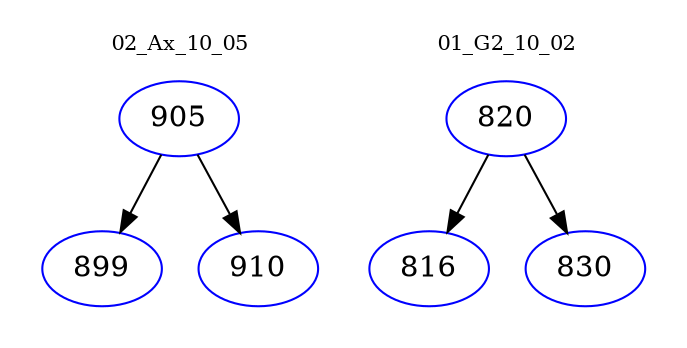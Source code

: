 digraph{
subgraph cluster_0 {
color = white
label = "02_Ax_10_05";
fontsize=10;
T0_905 [label="905", color="blue"]
T0_905 -> T0_899 [color="black"]
T0_899 [label="899", color="blue"]
T0_905 -> T0_910 [color="black"]
T0_910 [label="910", color="blue"]
}
subgraph cluster_1 {
color = white
label = "01_G2_10_02";
fontsize=10;
T1_820 [label="820", color="blue"]
T1_820 -> T1_816 [color="black"]
T1_816 [label="816", color="blue"]
T1_820 -> T1_830 [color="black"]
T1_830 [label="830", color="blue"]
}
}
